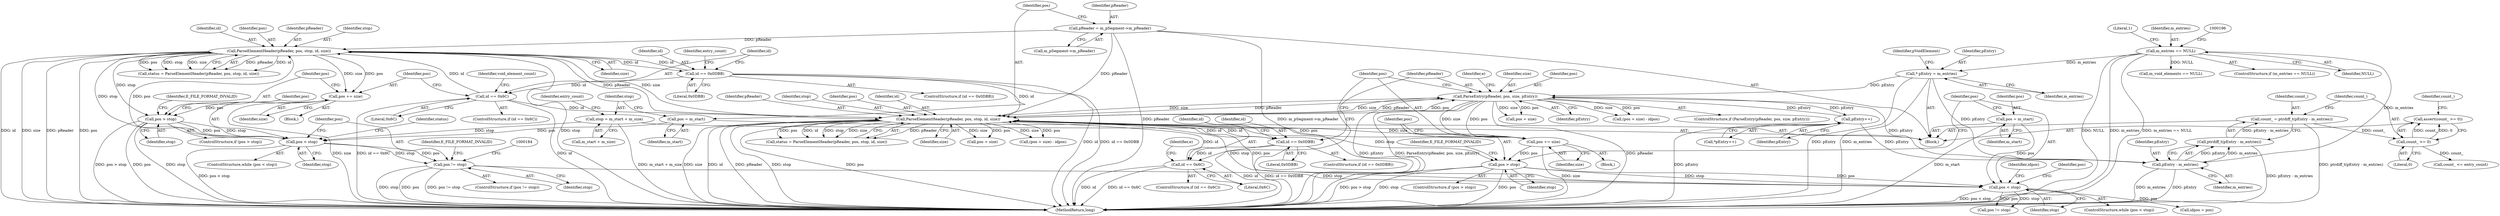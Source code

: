 digraph "0_Android_cc274e2abe8b2a6698a5c47d8aa4bb45f1f9538d_34@API" {
"1000324" [label="(Call,assert(count_ >= 0))"];
"1000325" [label="(Call,count_ >= 0)"];
"1000318" [label="(Call,count_ = ptrdiff_t(pEntry - m_entries))"];
"1000320" [label="(Call,ptrdiff_t(pEntry - m_entries))"];
"1000321" [label="(Call,pEntry - m_entries)"];
"1000208" [label="(Call,* pEntry = m_entries)"];
"1000189" [label="(Call,m_entries == NULL)"];
"1000250" [label="(Call,ParseEntry(pReader, pos, size, pEntry))"];
"1000232" [label="(Call,ParseElementHeader(pReader, pos, stop, id, size))"];
"1000143" [label="(Call,ParseElementHeader(pReader, pos, stop, id, size))"];
"1000110" [label="(Call,pReader = m_pSegment->m_pReader)"];
"1000134" [label="(Call,pos < stop)"];
"1000116" [label="(Call,pos = m_start)"];
"1000172" [label="(Call,pos > stop)"];
"1000168" [label="(Call,pos += size)"];
"1000120" [label="(Call,stop = m_start + m_size)"];
"1000163" [label="(Call,id == 0x6C)"];
"1000156" [label="(Call,id == 0x0DBB)"];
"1000219" [label="(Call,pos < stop)"];
"1000215" [label="(Call,pos = m_start)"];
"1000306" [label="(Call,pos > stop)"];
"1000302" [label="(Call,pos += size)"];
"1000178" [label="(Call,pos != stop)"];
"1000245" [label="(Call,id == 0x0DBB)"];
"1000278" [label="(Call,id == 0x6C)"];
"1000260" [label="(Call,pEntry++)"];
"1000224" [label="(Call,idpos = pos)"];
"1000133" [label="(ControlStructure,while (pos < stop))"];
"1000177" [label="(ControlStructure,if (pos != stop))"];
"1000137" [label="(Block,)"];
"1000279" [label="(Identifier,id)"];
"1000277" [label="(ControlStructure,if (id == 0x6C))"];
"1000134" [label="(Call,pos < stop)"];
"1000252" [label="(Identifier,pos)"];
"1000118" [label="(Identifier,m_start)"];
"1000250" [label="(Call,ParseEntry(pReader, pos, size, pEntry))"];
"1000272" [label="(Call,pos + size)"];
"1000127" [label="(Identifier,entry_count)"];
"1000201" [label="(Call,m_void_elements == NULL)"];
"1000302" [label="(Call,pos += size)"];
"1000213" [label="(Identifier,pVoidElement)"];
"1000233" [label="(Identifier,pReader)"];
"1000135" [label="(Identifier,pos)"];
"1000260" [label="(Call,pEntry++)"];
"1000298" [label="(Call,pos + size)"];
"1000180" [label="(Identifier,stop)"];
"1000297" [label="(Call,(pos + size) - idpos)"];
"1000312" [label="(Call,pos != stop)"];
"1000109" [label="(Block,)"];
"1000325" [label="(Call,count_ >= 0)"];
"1000225" [label="(Identifier,idpos)"];
"1000308" [label="(Identifier,stop)"];
"1000188" [label="(ControlStructure,if (m_entries == NULL))"];
"1000172" [label="(Call,pos > stop)"];
"1000246" [label="(Identifier,id)"];
"1000179" [label="(Identifier,pos)"];
"1000322" [label="(Identifier,pEntry)"];
"1000222" [label="(Block,)"];
"1000165" [label="(Literal,0x6C)"];
"1000209" [label="(Identifier,pEntry)"];
"1000116" [label="(Call,pos = m_start)"];
"1000258" [label="(Identifier,e)"];
"1000173" [label="(Identifier,pos)"];
"1000330" [label="(Identifier,count_)"];
"1000194" [label="(Literal,1)"];
"1000329" [label="(Call,count_ <= entry_count)"];
"1000168" [label="(Call,pos += size)"];
"1000324" [label="(Call,assert(count_ >= 0))"];
"1000253" [label="(Identifier,size)"];
"1000230" [label="(Call,status = ParseElementHeader(pReader, pos, stop, id, size))"];
"1000191" [label="(Identifier,NULL)"];
"1000120" [label="(Call,stop = m_start + m_size)"];
"1000261" [label="(Identifier,pEntry)"];
"1000162" [label="(ControlStructure,if (id == 0x6C))"];
"1000327" [label="(Literal,0)"];
"1000217" [label="(Identifier,m_start)"];
"1000157" [label="(Identifier,id)"];
"1000144" [label="(Identifier,pReader)"];
"1000259" [label="(Call,*pEntry++)"];
"1000117" [label="(Identifier,pos)"];
"1000189" [label="(Call,m_entries == NULL)"];
"1000235" [label="(Identifier,stop)"];
"1000323" [label="(Identifier,m_entries)"];
"1000326" [label="(Identifier,count_)"];
"1000245" [label="(Call,id == 0x0DBB)"];
"1000306" [label="(Call,pos > stop)"];
"1000284" [label="(Identifier,e)"];
"1000148" [label="(Identifier,size)"];
"1000303" [label="(Identifier,pos)"];
"1000232" [label="(Call,ParseElementHeader(pReader, pos, stop, id, size))"];
"1000305" [label="(ControlStructure,if (pos > stop))"];
"1000216" [label="(Identifier,pos)"];
"1000169" [label="(Identifier,pos)"];
"1000143" [label="(Call,ParseElementHeader(pReader, pos, stop, id, size))"];
"1000190" [label="(Identifier,m_entries)"];
"1000254" [label="(Identifier,pEntry)"];
"1000141" [label="(Call,status = ParseElementHeader(pReader, pos, stop, id, size))"];
"1000155" [label="(ControlStructure,if (id == 0x0DBB))"];
"1000142" [label="(Identifier,status)"];
"1000110" [label="(Call,pReader = m_pSegment->m_pReader)"];
"1000234" [label="(Identifier,pos)"];
"1000318" [label="(Call,count_ = ptrdiff_t(pEntry - m_entries))"];
"1000244" [label="(ControlStructure,if (id == 0x0DBB))"];
"1000176" [label="(Identifier,E_FILE_FORMAT_INVALID)"];
"1000170" [label="(Identifier,size)"];
"1000146" [label="(Identifier,stop)"];
"1000121" [label="(Identifier,stop)"];
"1000112" [label="(Call,m_pSegment->m_pReader)"];
"1000158" [label="(Literal,0x0DBB)"];
"1000271" [label="(Call,(pos + size) - idpos)"];
"1000163" [label="(Call,id == 0x6C)"];
"1000304" [label="(Identifier,size)"];
"1000122" [label="(Call,m_start + m_size)"];
"1000147" [label="(Identifier,id)"];
"1000320" [label="(Call,ptrdiff_t(pEntry - m_entries))"];
"1000156" [label="(Call,id == 0x0DBB)"];
"1000280" [label="(Literal,0x6C)"];
"1000321" [label="(Call,pEntry - m_entries)"];
"1000220" [label="(Identifier,pos)"];
"1000218" [label="(ControlStructure,while (pos < stop))"];
"1000313" [label="(Identifier,pos)"];
"1000210" [label="(Identifier,m_entries)"];
"1000247" [label="(Literal,0x0DBB)"];
"1000164" [label="(Identifier,id)"];
"1000174" [label="(Identifier,stop)"];
"1000182" [label="(Identifier,E_FILE_FORMAT_INVALID)"];
"1000251" [label="(Identifier,pReader)"];
"1000219" [label="(Call,pos < stop)"];
"1000145" [label="(Identifier,pos)"];
"1000171" [label="(ControlStructure,if (pos > stop))"];
"1000178" [label="(Call,pos != stop)"];
"1000236" [label="(Identifier,id)"];
"1000249" [label="(ControlStructure,if (ParseEntry(pReader, pos, size, pEntry)))"];
"1000358" [label="(MethodReturn,long)"];
"1000111" [label="(Identifier,pReader)"];
"1000221" [label="(Identifier,stop)"];
"1000215" [label="(Call,pos = m_start)"];
"1000237" [label="(Identifier,size)"];
"1000319" [label="(Identifier,count_)"];
"1000208" [label="(Call,* pEntry = m_entries)"];
"1000278" [label="(Call,id == 0x6C)"];
"1000160" [label="(Identifier,entry_count)"];
"1000307" [label="(Identifier,pos)"];
"1000167" [label="(Identifier,void_element_count)"];
"1000310" [label="(Identifier,E_FILE_FORMAT_INVALID)"];
"1000136" [label="(Identifier,stop)"];
"1000324" -> "1000109"  [label="AST: "];
"1000324" -> "1000325"  [label="CFG: "];
"1000325" -> "1000324"  [label="AST: "];
"1000330" -> "1000324"  [label="CFG: "];
"1000325" -> "1000324"  [label="DDG: count_"];
"1000325" -> "1000324"  [label="DDG: 0"];
"1000325" -> "1000327"  [label="CFG: "];
"1000326" -> "1000325"  [label="AST: "];
"1000327" -> "1000325"  [label="AST: "];
"1000318" -> "1000325"  [label="DDG: count_"];
"1000325" -> "1000329"  [label="DDG: count_"];
"1000318" -> "1000109"  [label="AST: "];
"1000318" -> "1000320"  [label="CFG: "];
"1000319" -> "1000318"  [label="AST: "];
"1000320" -> "1000318"  [label="AST: "];
"1000326" -> "1000318"  [label="CFG: "];
"1000318" -> "1000358"  [label="DDG: ptrdiff_t(pEntry - m_entries)"];
"1000320" -> "1000318"  [label="DDG: pEntry - m_entries"];
"1000320" -> "1000321"  [label="CFG: "];
"1000321" -> "1000320"  [label="AST: "];
"1000320" -> "1000358"  [label="DDG: pEntry - m_entries"];
"1000321" -> "1000320"  [label="DDG: pEntry"];
"1000321" -> "1000320"  [label="DDG: m_entries"];
"1000321" -> "1000323"  [label="CFG: "];
"1000322" -> "1000321"  [label="AST: "];
"1000323" -> "1000321"  [label="AST: "];
"1000321" -> "1000358"  [label="DDG: pEntry"];
"1000321" -> "1000358"  [label="DDG: m_entries"];
"1000208" -> "1000321"  [label="DDG: pEntry"];
"1000250" -> "1000321"  [label="DDG: pEntry"];
"1000260" -> "1000321"  [label="DDG: pEntry"];
"1000189" -> "1000321"  [label="DDG: m_entries"];
"1000208" -> "1000109"  [label="AST: "];
"1000208" -> "1000210"  [label="CFG: "];
"1000209" -> "1000208"  [label="AST: "];
"1000210" -> "1000208"  [label="AST: "];
"1000213" -> "1000208"  [label="CFG: "];
"1000208" -> "1000358"  [label="DDG: pEntry"];
"1000208" -> "1000358"  [label="DDG: m_entries"];
"1000189" -> "1000208"  [label="DDG: m_entries"];
"1000208" -> "1000250"  [label="DDG: pEntry"];
"1000189" -> "1000188"  [label="AST: "];
"1000189" -> "1000191"  [label="CFG: "];
"1000190" -> "1000189"  [label="AST: "];
"1000191" -> "1000189"  [label="AST: "];
"1000194" -> "1000189"  [label="CFG: "];
"1000196" -> "1000189"  [label="CFG: "];
"1000189" -> "1000358"  [label="DDG: m_entries"];
"1000189" -> "1000358"  [label="DDG: m_entries == NULL"];
"1000189" -> "1000358"  [label="DDG: NULL"];
"1000189" -> "1000201"  [label="DDG: NULL"];
"1000250" -> "1000249"  [label="AST: "];
"1000250" -> "1000254"  [label="CFG: "];
"1000251" -> "1000250"  [label="AST: "];
"1000252" -> "1000250"  [label="AST: "];
"1000253" -> "1000250"  [label="AST: "];
"1000254" -> "1000250"  [label="AST: "];
"1000258" -> "1000250"  [label="CFG: "];
"1000303" -> "1000250"  [label="CFG: "];
"1000250" -> "1000358"  [label="DDG: pReader"];
"1000250" -> "1000358"  [label="DDG: pEntry"];
"1000250" -> "1000358"  [label="DDG: ParseEntry(pReader, pos, size, pEntry)"];
"1000250" -> "1000232"  [label="DDG: pReader"];
"1000250" -> "1000232"  [label="DDG: size"];
"1000232" -> "1000250"  [label="DDG: pReader"];
"1000232" -> "1000250"  [label="DDG: pos"];
"1000232" -> "1000250"  [label="DDG: size"];
"1000260" -> "1000250"  [label="DDG: pEntry"];
"1000250" -> "1000260"  [label="DDG: pEntry"];
"1000250" -> "1000271"  [label="DDG: pos"];
"1000250" -> "1000271"  [label="DDG: size"];
"1000250" -> "1000272"  [label="DDG: pos"];
"1000250" -> "1000272"  [label="DDG: size"];
"1000250" -> "1000302"  [label="DDG: size"];
"1000250" -> "1000302"  [label="DDG: pos"];
"1000232" -> "1000230"  [label="AST: "];
"1000232" -> "1000237"  [label="CFG: "];
"1000233" -> "1000232"  [label="AST: "];
"1000234" -> "1000232"  [label="AST: "];
"1000235" -> "1000232"  [label="AST: "];
"1000236" -> "1000232"  [label="AST: "];
"1000237" -> "1000232"  [label="AST: "];
"1000230" -> "1000232"  [label="CFG: "];
"1000232" -> "1000358"  [label="DDG: size"];
"1000232" -> "1000358"  [label="DDG: id"];
"1000232" -> "1000358"  [label="DDG: pReader"];
"1000232" -> "1000358"  [label="DDG: stop"];
"1000232" -> "1000358"  [label="DDG: pos"];
"1000232" -> "1000230"  [label="DDG: pReader"];
"1000232" -> "1000230"  [label="DDG: pos"];
"1000232" -> "1000230"  [label="DDG: id"];
"1000232" -> "1000230"  [label="DDG: stop"];
"1000232" -> "1000230"  [label="DDG: size"];
"1000143" -> "1000232"  [label="DDG: pReader"];
"1000143" -> "1000232"  [label="DDG: size"];
"1000110" -> "1000232"  [label="DDG: pReader"];
"1000219" -> "1000232"  [label="DDG: pos"];
"1000219" -> "1000232"  [label="DDG: stop"];
"1000163" -> "1000232"  [label="DDG: id"];
"1000156" -> "1000232"  [label="DDG: id"];
"1000245" -> "1000232"  [label="DDG: id"];
"1000278" -> "1000232"  [label="DDG: id"];
"1000232" -> "1000245"  [label="DDG: id"];
"1000232" -> "1000297"  [label="DDG: pos"];
"1000232" -> "1000297"  [label="DDG: size"];
"1000232" -> "1000298"  [label="DDG: pos"];
"1000232" -> "1000298"  [label="DDG: size"];
"1000232" -> "1000302"  [label="DDG: size"];
"1000232" -> "1000302"  [label="DDG: pos"];
"1000232" -> "1000306"  [label="DDG: stop"];
"1000143" -> "1000141"  [label="AST: "];
"1000143" -> "1000148"  [label="CFG: "];
"1000144" -> "1000143"  [label="AST: "];
"1000145" -> "1000143"  [label="AST: "];
"1000146" -> "1000143"  [label="AST: "];
"1000147" -> "1000143"  [label="AST: "];
"1000148" -> "1000143"  [label="AST: "];
"1000141" -> "1000143"  [label="CFG: "];
"1000143" -> "1000358"  [label="DDG: pReader"];
"1000143" -> "1000358"  [label="DDG: size"];
"1000143" -> "1000358"  [label="DDG: pos"];
"1000143" -> "1000358"  [label="DDG: stop"];
"1000143" -> "1000358"  [label="DDG: id"];
"1000143" -> "1000141"  [label="DDG: pReader"];
"1000143" -> "1000141"  [label="DDG: id"];
"1000143" -> "1000141"  [label="DDG: pos"];
"1000143" -> "1000141"  [label="DDG: stop"];
"1000143" -> "1000141"  [label="DDG: size"];
"1000110" -> "1000143"  [label="DDG: pReader"];
"1000134" -> "1000143"  [label="DDG: pos"];
"1000134" -> "1000143"  [label="DDG: stop"];
"1000163" -> "1000143"  [label="DDG: id"];
"1000156" -> "1000143"  [label="DDG: id"];
"1000143" -> "1000156"  [label="DDG: id"];
"1000143" -> "1000168"  [label="DDG: size"];
"1000143" -> "1000168"  [label="DDG: pos"];
"1000143" -> "1000172"  [label="DDG: stop"];
"1000110" -> "1000109"  [label="AST: "];
"1000110" -> "1000112"  [label="CFG: "];
"1000111" -> "1000110"  [label="AST: "];
"1000112" -> "1000110"  [label="AST: "];
"1000117" -> "1000110"  [label="CFG: "];
"1000110" -> "1000358"  [label="DDG: m_pSegment->m_pReader"];
"1000110" -> "1000358"  [label="DDG: pReader"];
"1000134" -> "1000133"  [label="AST: "];
"1000134" -> "1000136"  [label="CFG: "];
"1000135" -> "1000134"  [label="AST: "];
"1000136" -> "1000134"  [label="AST: "];
"1000142" -> "1000134"  [label="CFG: "];
"1000179" -> "1000134"  [label="CFG: "];
"1000134" -> "1000358"  [label="DDG: pos < stop"];
"1000116" -> "1000134"  [label="DDG: pos"];
"1000172" -> "1000134"  [label="DDG: pos"];
"1000172" -> "1000134"  [label="DDG: stop"];
"1000120" -> "1000134"  [label="DDG: stop"];
"1000134" -> "1000178"  [label="DDG: pos"];
"1000134" -> "1000178"  [label="DDG: stop"];
"1000116" -> "1000109"  [label="AST: "];
"1000116" -> "1000118"  [label="CFG: "];
"1000117" -> "1000116"  [label="AST: "];
"1000118" -> "1000116"  [label="AST: "];
"1000121" -> "1000116"  [label="CFG: "];
"1000172" -> "1000171"  [label="AST: "];
"1000172" -> "1000174"  [label="CFG: "];
"1000173" -> "1000172"  [label="AST: "];
"1000174" -> "1000172"  [label="AST: "];
"1000135" -> "1000172"  [label="CFG: "];
"1000176" -> "1000172"  [label="CFG: "];
"1000172" -> "1000358"  [label="DDG: stop"];
"1000172" -> "1000358"  [label="DDG: pos > stop"];
"1000172" -> "1000358"  [label="DDG: pos"];
"1000168" -> "1000172"  [label="DDG: pos"];
"1000168" -> "1000137"  [label="AST: "];
"1000168" -> "1000170"  [label="CFG: "];
"1000169" -> "1000168"  [label="AST: "];
"1000170" -> "1000168"  [label="AST: "];
"1000173" -> "1000168"  [label="CFG: "];
"1000168" -> "1000358"  [label="DDG: size"];
"1000120" -> "1000109"  [label="AST: "];
"1000120" -> "1000122"  [label="CFG: "];
"1000121" -> "1000120"  [label="AST: "];
"1000122" -> "1000120"  [label="AST: "];
"1000127" -> "1000120"  [label="CFG: "];
"1000120" -> "1000358"  [label="DDG: m_start + m_size"];
"1000163" -> "1000162"  [label="AST: "];
"1000163" -> "1000165"  [label="CFG: "];
"1000164" -> "1000163"  [label="AST: "];
"1000165" -> "1000163"  [label="AST: "];
"1000167" -> "1000163"  [label="CFG: "];
"1000169" -> "1000163"  [label="CFG: "];
"1000163" -> "1000358"  [label="DDG: id"];
"1000163" -> "1000358"  [label="DDG: id == 0x6C"];
"1000156" -> "1000163"  [label="DDG: id"];
"1000156" -> "1000155"  [label="AST: "];
"1000156" -> "1000158"  [label="CFG: "];
"1000157" -> "1000156"  [label="AST: "];
"1000158" -> "1000156"  [label="AST: "];
"1000160" -> "1000156"  [label="CFG: "];
"1000164" -> "1000156"  [label="CFG: "];
"1000156" -> "1000358"  [label="DDG: id"];
"1000156" -> "1000358"  [label="DDG: id == 0x0DBB"];
"1000219" -> "1000218"  [label="AST: "];
"1000219" -> "1000221"  [label="CFG: "];
"1000220" -> "1000219"  [label="AST: "];
"1000221" -> "1000219"  [label="AST: "];
"1000225" -> "1000219"  [label="CFG: "];
"1000313" -> "1000219"  [label="CFG: "];
"1000219" -> "1000358"  [label="DDG: pos < stop"];
"1000215" -> "1000219"  [label="DDG: pos"];
"1000306" -> "1000219"  [label="DDG: pos"];
"1000306" -> "1000219"  [label="DDG: stop"];
"1000178" -> "1000219"  [label="DDG: stop"];
"1000219" -> "1000224"  [label="DDG: pos"];
"1000219" -> "1000312"  [label="DDG: pos"];
"1000219" -> "1000312"  [label="DDG: stop"];
"1000215" -> "1000109"  [label="AST: "];
"1000215" -> "1000217"  [label="CFG: "];
"1000216" -> "1000215"  [label="AST: "];
"1000217" -> "1000215"  [label="AST: "];
"1000220" -> "1000215"  [label="CFG: "];
"1000215" -> "1000358"  [label="DDG: m_start"];
"1000306" -> "1000305"  [label="AST: "];
"1000306" -> "1000308"  [label="CFG: "];
"1000307" -> "1000306"  [label="AST: "];
"1000308" -> "1000306"  [label="AST: "];
"1000220" -> "1000306"  [label="CFG: "];
"1000310" -> "1000306"  [label="CFG: "];
"1000306" -> "1000358"  [label="DDG: pos"];
"1000306" -> "1000358"  [label="DDG: pos > stop"];
"1000306" -> "1000358"  [label="DDG: stop"];
"1000302" -> "1000306"  [label="DDG: pos"];
"1000302" -> "1000222"  [label="AST: "];
"1000302" -> "1000304"  [label="CFG: "];
"1000303" -> "1000302"  [label="AST: "];
"1000304" -> "1000302"  [label="AST: "];
"1000307" -> "1000302"  [label="CFG: "];
"1000302" -> "1000358"  [label="DDG: size"];
"1000178" -> "1000177"  [label="AST: "];
"1000178" -> "1000180"  [label="CFG: "];
"1000179" -> "1000178"  [label="AST: "];
"1000180" -> "1000178"  [label="AST: "];
"1000182" -> "1000178"  [label="CFG: "];
"1000184" -> "1000178"  [label="CFG: "];
"1000178" -> "1000358"  [label="DDG: pos"];
"1000178" -> "1000358"  [label="DDG: pos != stop"];
"1000178" -> "1000358"  [label="DDG: stop"];
"1000245" -> "1000244"  [label="AST: "];
"1000245" -> "1000247"  [label="CFG: "];
"1000246" -> "1000245"  [label="AST: "];
"1000247" -> "1000245"  [label="AST: "];
"1000251" -> "1000245"  [label="CFG: "];
"1000279" -> "1000245"  [label="CFG: "];
"1000245" -> "1000358"  [label="DDG: id == 0x0DBB"];
"1000245" -> "1000358"  [label="DDG: id"];
"1000245" -> "1000278"  [label="DDG: id"];
"1000278" -> "1000277"  [label="AST: "];
"1000278" -> "1000280"  [label="CFG: "];
"1000279" -> "1000278"  [label="AST: "];
"1000280" -> "1000278"  [label="AST: "];
"1000284" -> "1000278"  [label="CFG: "];
"1000303" -> "1000278"  [label="CFG: "];
"1000278" -> "1000358"  [label="DDG: id == 0x6C"];
"1000278" -> "1000358"  [label="DDG: id"];
"1000260" -> "1000259"  [label="AST: "];
"1000260" -> "1000261"  [label="CFG: "];
"1000261" -> "1000260"  [label="AST: "];
"1000259" -> "1000260"  [label="CFG: "];
"1000260" -> "1000358"  [label="DDG: pEntry"];
}
